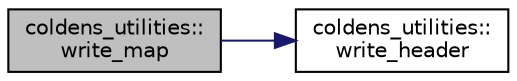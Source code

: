 digraph "coldens_utilities::write_map"
{
  edge [fontname="Helvetica",fontsize="10",labelfontname="Helvetica",labelfontsize="10"];
  node [fontname="Helvetica",fontsize="10",shape=record];
  rankdir="LR";
  Node1 [label="coldens_utilities::\lwrite_map",height=0.2,width=0.4,color="black", fillcolor="grey75", style="filled", fontcolor="black"];
  Node1 -> Node2 [color="midnightblue",fontsize="10",style="solid",fontname="Helvetica"];
  Node2 [label="coldens_utilities::\lwrite_header",height=0.2,width=0.4,color="black", fillcolor="white", style="filled",URL="$namespacecoldens__utilities.html#ab85f0688ddbdcef34c8ed7f53c3071c5",tooltip="Writes header. "];
}
